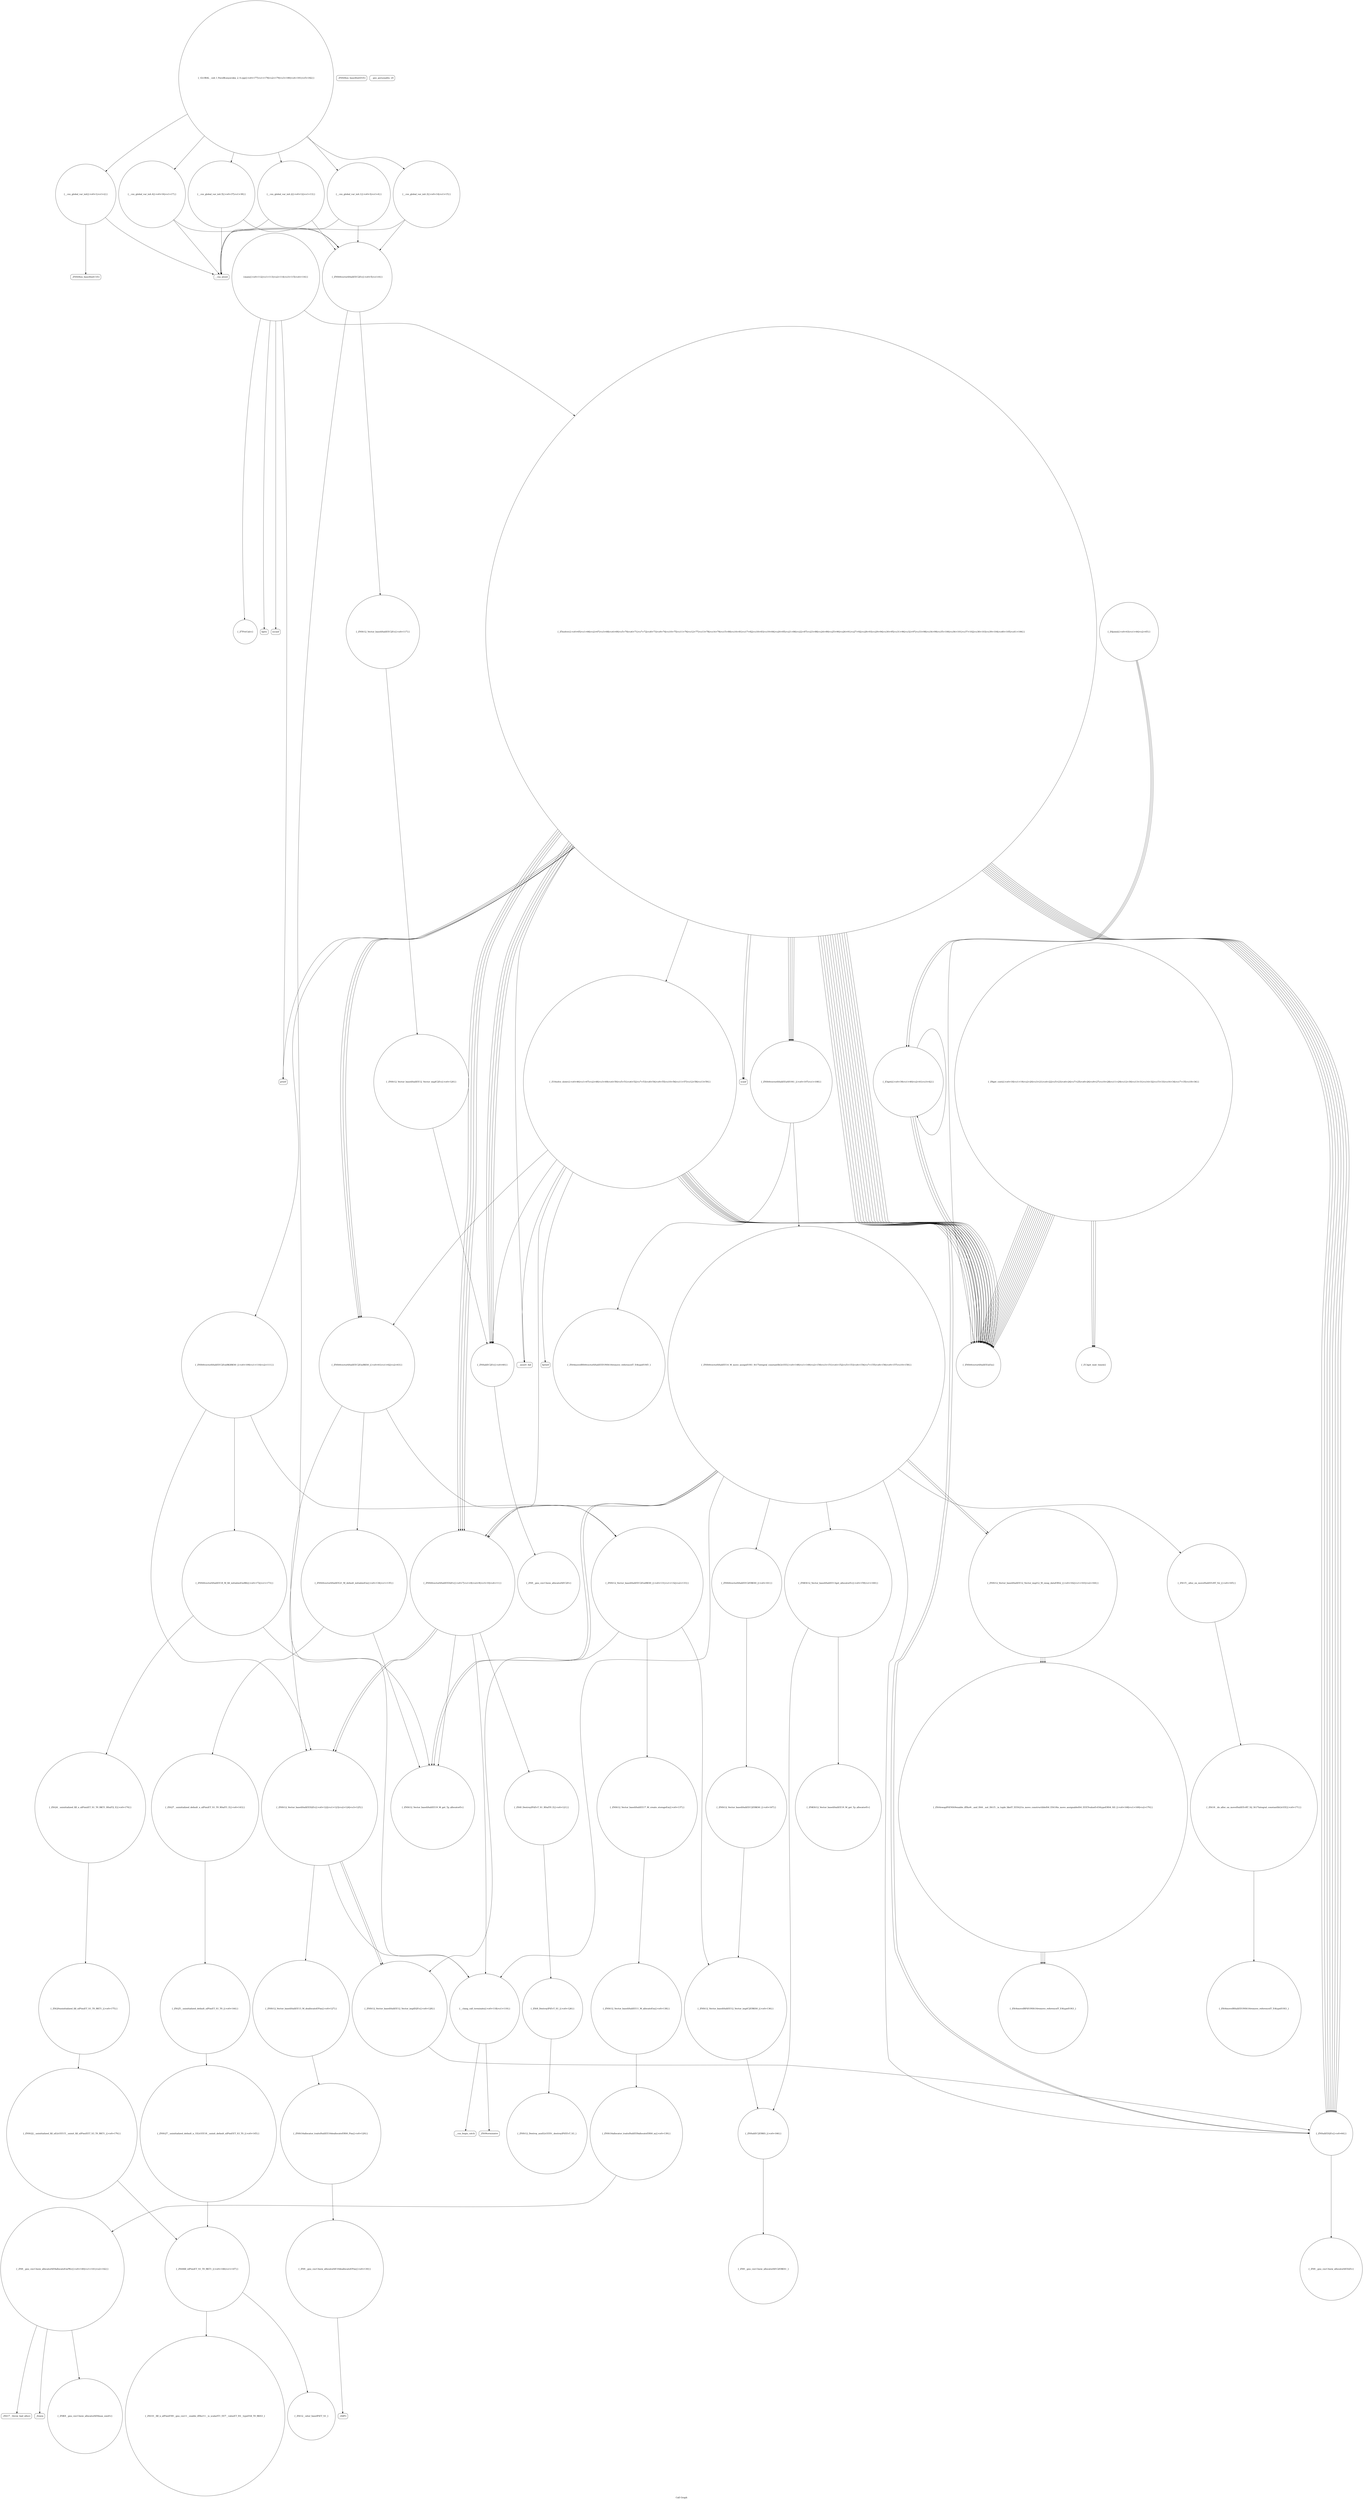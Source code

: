 digraph "Call Graph" {
	label="Call Graph";

	Node0x5607cd81ee10 [shape=record,shape=circle,label="{__cxx_global_var_init|{<s0>1|<s1>2}}"];
	Node0x5607cd81ee10:s0 -> Node0x5607cd81ee90[color=black];
	Node0x5607cd81ee10:s1 -> Node0x5607cd81ef90[color=black];
	Node0x5607cd820490 [shape=record,shape=circle,label="{_ZNSt16allocator_traitsISaIiEE10deallocateERS0_Pim|{<s0>129}}"];
	Node0x5607cd820490:s0 -> Node0x5607cd820510[color=black];
	Node0x5607cd81f190 [shape=record,shape=circle,label="{_ZNSt6vectorIiSaIiEED2Ev|{<s0>7|<s1>8|<s2>9|<s3>10|<s4>11}}"];
	Node0x5607cd81f190:s0 -> Node0x5607cd820190[color=black];
	Node0x5607cd81f190:s1 -> Node0x5607cd820110[color=black];
	Node0x5607cd81f190:s2 -> Node0x5607cd820210[color=black];
	Node0x5607cd81f190:s3 -> Node0x5607cd820210[color=black];
	Node0x5607cd81f190:s4 -> Node0x5607cd81fe90[color=black];
	Node0x5607cd821830 [shape=record,shape=circle,label="{_ZNSt12_Vector_baseIiSaIiEE17_M_create_storageEm|{<s0>137}}"];
	Node0x5607cd821830:s0 -> Node0x5607cd821930[color=black];
	Node0x5607cd81f510 [shape=record,shape=circle,label="{__cxx_global_var_init.5|{<s0>37|<s1>38}}"];
	Node0x5607cd81f510:s0 -> Node0x5607cd81f110[color=black];
	Node0x5607cd81f510:s1 -> Node0x5607cd81ef90[color=black];
	Node0x5607cd821bb0 [shape=record,shape=Mrecord,label="{_Znwm}"];
	Node0x5607cd81f890 [shape=record,shape=circle,label="{_ZNSaIiED2Ev|{<s0>64}}"];
	Node0x5607cd81f890:s0 -> Node0x5607cd821630[color=black];
	Node0x5607cd821f30 [shape=record,shape=circle,label="{_ZNSt6vectorIiSaIiEE14_M_move_assignEOS1_St17integral_constantIbLb1EE|{<s0>148|<s1>149|<s2>150|<s3>151|<s4>152|<s5>153|<s6>154|<s7>155|<s8>156|<s9>157|<s10>158}}"];
	Node0x5607cd821f30:s0 -> Node0x5607cd822030[color=black];
	Node0x5607cd821f30:s1 -> Node0x5607cd8220b0[color=black];
	Node0x5607cd821f30:s2 -> Node0x5607cd81f890[color=black];
	Node0x5607cd821f30:s3 -> Node0x5607cd822130[color=black];
	Node0x5607cd821f30:s4 -> Node0x5607cd822130[color=black];
	Node0x5607cd821f30:s5 -> Node0x5607cd820190[color=black];
	Node0x5607cd821f30:s6 -> Node0x5607cd820190[color=black];
	Node0x5607cd821f30:s7 -> Node0x5607cd8221b0[color=black];
	Node0x5607cd821f30:s8 -> Node0x5607cd81f190[color=black];
	Node0x5607cd821f30:s9 -> Node0x5607cd81f190[color=black];
	Node0x5607cd821f30:s10 -> Node0x5607cd81fe90[color=black];
	Node0x5607cd81fc10 [shape=record,shape=Mrecord,label="{printf}"];
	Node0x5607cd8222b0 [shape=record,shape=circle,label="{_ZNSaIiEC2ERKS_|{<s0>166}}"];
	Node0x5607cd8222b0:s0 -> Node0x5607cd8218b0[color=black];
	Node0x5607cd81ff90 [shape=record,shape=Mrecord,label="{_ZSt9terminatev}"];
	Node0x5607cd822630 [shape=record,shape=circle,label="{_ZSt24__uninitialized_fill_n_aIPimiiET_S1_T0_RKT1_RSaIT2_E|{<s0>174}}"];
	Node0x5607cd822630:s0 -> Node0x5607cd8226b0[color=black];
	Node0x5607cd820310 [shape=record,shape=circle,label="{_ZNSt12_Destroy_auxILb1EE9__destroyIPiEEvT_S3_}"];
	Node0x5607cd81f010 [shape=record,shape=circle,label="{_Z7PreCalcv}"];
	Node0x5607cd8216b0 [shape=record,shape=circle,label="{_ZNSt12_Vector_baseIiSaIiEEC2EmRKS0_|{<s0>131|<s1>132|<s2>133}}"];
	Node0x5607cd8216b0:s0 -> Node0x5607cd8217b0[color=black];
	Node0x5607cd8216b0:s1 -> Node0x5607cd821830[color=black];
	Node0x5607cd8216b0:s2 -> Node0x5607cd820410[color=black];
	Node0x5607cd81f390 [shape=record,shape=circle,label="{_Z13get_wait_timeiii}"];
	Node0x5607cd821a30 [shape=record,shape=circle,label="{_ZN9__gnu_cxx13new_allocatorIiE8allocateEmPKv|{<s0>140|<s1>141|<s2>142}}"];
	Node0x5607cd821a30:s0 -> Node0x5607cd821ab0[color=black];
	Node0x5607cd821a30:s1 -> Node0x5607cd821b30[color=black];
	Node0x5607cd821a30:s2 -> Node0x5607cd821bb0[color=black];
	Node0x5607cd81f710 [shape=record,shape=circle,label="{_ZNSaIiEC2Ev|{<s0>60}}"];
	Node0x5607cd81f710:s0 -> Node0x5607cd820090[color=black];
	Node0x5607cd821db0 [shape=record,shape=circle,label="{_ZSt6fill_nIPimiET_S1_T0_RKT1_|{<s0>146|<s1>147}}"];
	Node0x5607cd821db0:s0 -> Node0x5607cd821eb0[color=black];
	Node0x5607cd821db0:s1 -> Node0x5607cd821e30[color=black];
	Node0x5607cd81fa90 [shape=record,shape=Mrecord,label="{scanf}"];
	Node0x5607cd822130 [shape=record,shape=circle,label="{_ZNSt12_Vector_baseIiSaIiEE12_Vector_impl12_M_swap_dataERS2_|{<s0>162|<s1>163|<s2>164}}"];
	Node0x5607cd822130:s0 -> Node0x5607cd8223b0[color=black];
	Node0x5607cd822130:s1 -> Node0x5607cd8223b0[color=black];
	Node0x5607cd822130:s2 -> Node0x5607cd8223b0[color=black];
	Node0x5607cd81fe10 [shape=record,shape=circle,label="{_ZNSt12_Vector_baseIiSaIiEEC2Ev|{<s0>117}}"];
	Node0x5607cd81fe10:s0 -> Node0x5607cd820010[color=black];
	Node0x5607cd8224b0 [shape=record,shape=circle,label="{_ZSt18__do_alloc_on_moveISaIiEEvRT_S2_St17integral_constantIbLb1EE|{<s0>171}}"];
	Node0x5607cd8224b0:s0 -> Node0x5607cd822530[color=black];
	Node0x5607cd820190 [shape=record,shape=circle,label="{_ZNSt12_Vector_baseIiSaIiEE19_M_get_Tp_allocatorEv}"];
	Node0x5607cd81ee90 [shape=record,shape=Mrecord,label="{_ZNSt8ios_base4InitC1Ev}"];
	Node0x5607cd820510 [shape=record,shape=circle,label="{_ZN9__gnu_cxx13new_allocatorIiE10deallocateEPim|{<s0>130}}"];
	Node0x5607cd820510:s0 -> Node0x5607cd820590[color=black];
	Node0x5607cd81f210 [shape=record,shape=circle,label="{__cxx_global_var_init.2|{<s0>12|<s1>13}}"];
	Node0x5607cd81f210:s0 -> Node0x5607cd81f110[color=black];
	Node0x5607cd81f210:s1 -> Node0x5607cd81ef90[color=black];
	Node0x5607cd8218b0 [shape=record,shape=circle,label="{_ZN9__gnu_cxx13new_allocatorIiEC2ERKS1_}"];
	Node0x5607cd81f590 [shape=record,shape=circle,label="{_Z3geti|{<s0>39|<s1>40|<s2>41|<s3>42}}"];
	Node0x5607cd81f590:s0 -> Node0x5607cd81f490[color=black];
	Node0x5607cd81f590:s1 -> Node0x5607cd81f490[color=black];
	Node0x5607cd81f590:s2 -> Node0x5607cd81f590[color=black];
	Node0x5607cd81f590:s3 -> Node0x5607cd81f490[color=black];
	Node0x5607cd821c30 [shape=record,shape=circle,label="{_ZSt27__uninitialized_default_n_aIPimiET_S1_T0_RSaIT1_E|{<s0>143}}"];
	Node0x5607cd821c30:s0 -> Node0x5607cd821cb0[color=black];
	Node0x5607cd81f910 [shape=record,shape=Mrecord,label="{__assert_fail}"];
	Node0x5607cd821fb0 [shape=record,shape=circle,label="{_ZSt4moveIRSt6vectorIiSaIiEEEONSt16remove_referenceIT_E4typeEOS5_}"];
	Node0x5607cd81fc90 [shape=record,shape=circle,label="{main|{<s0>112|<s1>113|<s2>114|<s3>115|<s4>116}}"];
	Node0x5607cd81fc90:s0 -> Node0x5607cd81f010[color=black];
	Node0x5607cd81fc90:s1 -> Node0x5607cd81fd10[color=black];
	Node0x5607cd81fc90:s2 -> Node0x5607cd81fd90[color=black];
	Node0x5607cd81fc90:s3 -> Node0x5607cd81fc10[color=black];
	Node0x5607cd81fc90:s4 -> Node0x5607cd81fa10[color=black];
	Node0x5607cd822330 [shape=record,shape=circle,label="{_ZNSt12_Vector_baseIiSaIiEEC2ERKS0_|{<s0>167}}"];
	Node0x5607cd822330:s0 -> Node0x5607cd8217b0[color=black];
	Node0x5607cd820010 [shape=record,shape=circle,label="{_ZNSt12_Vector_baseIiSaIiEE12_Vector_implC2Ev|{<s0>120}}"];
	Node0x5607cd820010:s0 -> Node0x5607cd81f710[color=black];
	Node0x5607cd8226b0 [shape=record,shape=circle,label="{_ZSt20uninitialized_fill_nIPimiET_S1_T0_RKT1_|{<s0>175}}"];
	Node0x5607cd8226b0:s0 -> Node0x5607cd822730[color=black];
	Node0x5607cd820390 [shape=record,shape=circle,label="{_ZNSt12_Vector_baseIiSaIiEE13_M_deallocateEPim|{<s0>127}}"];
	Node0x5607cd820390:s0 -> Node0x5607cd820490[color=black];
	Node0x5607cd81f090 [shape=record,shape=circle,label="{__cxx_global_var_init.1|{<s0>3|<s1>4}}"];
	Node0x5607cd81f090:s0 -> Node0x5607cd81f110[color=black];
	Node0x5607cd81f090:s1 -> Node0x5607cd81ef90[color=black];
	Node0x5607cd821730 [shape=record,shape=circle,label="{_ZNSt6vectorIiSaIiEE21_M_default_initializeEm|{<s0>134|<s1>135}}"];
	Node0x5607cd821730:s0 -> Node0x5607cd820190[color=black];
	Node0x5607cd821730:s1 -> Node0x5607cd821c30[color=black];
	Node0x5607cd81f410 [shape=record,shape=circle,label="{_Z8get_costi|{<s0>18|<s1>19|<s2>20|<s3>21|<s4>22|<s5>23|<s6>24|<s7>25|<s8>26|<s9>27|<s10>28|<s11>29|<s12>30|<s13>31|<s14>32|<s15>33|<s16>34|<s17>35|<s18>36}}"];
	Node0x5607cd81f410:s0 -> Node0x5607cd81f490[color=black];
	Node0x5607cd81f410:s1 -> Node0x5607cd81f490[color=black];
	Node0x5607cd81f410:s2 -> Node0x5607cd81f490[color=black];
	Node0x5607cd81f410:s3 -> Node0x5607cd81f490[color=black];
	Node0x5607cd81f410:s4 -> Node0x5607cd81f490[color=black];
	Node0x5607cd81f410:s5 -> Node0x5607cd81f490[color=black];
	Node0x5607cd81f410:s6 -> Node0x5607cd81f390[color=black];
	Node0x5607cd81f410:s7 -> Node0x5607cd81f490[color=black];
	Node0x5607cd81f410:s8 -> Node0x5607cd81f490[color=black];
	Node0x5607cd81f410:s9 -> Node0x5607cd81f490[color=black];
	Node0x5607cd81f410:s10 -> Node0x5607cd81f490[color=black];
	Node0x5607cd81f410:s11 -> Node0x5607cd81f490[color=black];
	Node0x5607cd81f410:s12 -> Node0x5607cd81f390[color=black];
	Node0x5607cd81f410:s13 -> Node0x5607cd81f490[color=black];
	Node0x5607cd81f410:s14 -> Node0x5607cd81f490[color=black];
	Node0x5607cd81f410:s15 -> Node0x5607cd81f490[color=black];
	Node0x5607cd81f410:s16 -> Node0x5607cd81f490[color=black];
	Node0x5607cd81f410:s17 -> Node0x5607cd81f490[color=black];
	Node0x5607cd81f410:s18 -> Node0x5607cd81f390[color=black];
	Node0x5607cd821ab0 [shape=record,shape=circle,label="{_ZNK9__gnu_cxx13new_allocatorIiE8max_sizeEv}"];
	Node0x5607cd81f790 [shape=record,shape=circle,label="{_ZNSt6vectorIiSaIiEEC2EmRKS0_|{<s0>61|<s1>62|<s2>63}}"];
	Node0x5607cd81f790:s0 -> Node0x5607cd8216b0[color=black];
	Node0x5607cd81f790:s1 -> Node0x5607cd821730[color=black];
	Node0x5607cd81f790:s2 -> Node0x5607cd820210[color=black];
	Node0x5607cd821e30 [shape=record,shape=circle,label="{_ZSt10__fill_n_aIPimiEN9__gnu_cxx11__enable_ifIXsr11__is_scalarIT1_EE7__valueET_E6__typeES4_T0_RKS3_}"];
	Node0x5607cd81fb10 [shape=record,shape=circle,label="{_ZNSt6vectorIiSaIiEEaSEOS1_|{<s0>107|<s1>108}}"];
	Node0x5607cd81fb10:s0 -> Node0x5607cd821fb0[color=black];
	Node0x5607cd81fb10:s1 -> Node0x5607cd821f30[color=black];
	Node0x5607cd8221b0 [shape=record,shape=circle,label="{_ZSt15__alloc_on_moveISaIiEEvRT_S2_|{<s0>165}}"];
	Node0x5607cd8221b0:s0 -> Node0x5607cd8224b0[color=black];
	Node0x5607cd81fe90 [shape=record,shape=circle,label="{__clang_call_terminate|{<s0>118|<s1>119}}"];
	Node0x5607cd81fe90:s0 -> Node0x5607cd81ff10[color=black];
	Node0x5607cd81fe90:s1 -> Node0x5607cd81ff90[color=black];
	Node0x5607cd822530 [shape=record,shape=circle,label="{_ZSt4moveIRSaIiEEONSt16remove_referenceIT_E4typeEOS3_}"];
	Node0x5607cd820210 [shape=record,shape=circle,label="{_ZNSt12_Vector_baseIiSaIiEED2Ev|{<s0>122|<s1>123|<s2>124|<s3>125}}"];
	Node0x5607cd820210:s0 -> Node0x5607cd820390[color=black];
	Node0x5607cd820210:s1 -> Node0x5607cd820410[color=black];
	Node0x5607cd820210:s2 -> Node0x5607cd820410[color=black];
	Node0x5607cd820210:s3 -> Node0x5607cd81fe90[color=black];
	Node0x5607cd81ef10 [shape=record,shape=Mrecord,label="{_ZNSt8ios_base4InitD1Ev}"];
	Node0x5607cd820590 [shape=record,shape=Mrecord,label="{_ZdlPv}"];
	Node0x5607cd81f290 [shape=record,shape=circle,label="{__cxx_global_var_init.3|{<s0>14|<s1>15}}"];
	Node0x5607cd81f290:s0 -> Node0x5607cd81f110[color=black];
	Node0x5607cd81f290:s1 -> Node0x5607cd81ef90[color=black];
	Node0x5607cd821930 [shape=record,shape=circle,label="{_ZNSt12_Vector_baseIiSaIiEE11_M_allocateEm|{<s0>138}}"];
	Node0x5607cd821930:s0 -> Node0x5607cd8219b0[color=black];
	Node0x5607cd81f610 [shape=record,shape=circle,label="{_Z4joinii|{<s0>43|<s1>44|<s2>45}}"];
	Node0x5607cd81f610:s0 -> Node0x5607cd81f590[color=black];
	Node0x5607cd81f610:s1 -> Node0x5607cd81f590[color=black];
	Node0x5607cd81f610:s2 -> Node0x5607cd81f490[color=black];
	Node0x5607cd821cb0 [shape=record,shape=circle,label="{_ZSt25__uninitialized_default_nIPimET_S1_T0_|{<s0>144}}"];
	Node0x5607cd821cb0:s0 -> Node0x5607cd821d30[color=black];
	Node0x5607cd81f990 [shape=record,shape=Mrecord,label="{fprintf}"];
	Node0x5607cd822030 [shape=record,shape=circle,label="{_ZNKSt12_Vector_baseIiSaIiEE13get_allocatorEv|{<s0>159|<s1>160}}"];
	Node0x5607cd822030:s0 -> Node0x5607cd822230[color=black];
	Node0x5607cd822030:s1 -> Node0x5607cd8222b0[color=black];
	Node0x5607cd81fd10 [shape=record,shape=Mrecord,label="{fgets}"];
	Node0x5607cd8223b0 [shape=record,shape=circle,label="{_ZSt4swapIPiENSt9enable_ifIXsr6__and_ISt6__not_ISt15__is_tuple_likeIT_EESt21is_move_constructibleIS4_ESt18is_move_assignableIS4_EEE5valueEvE4typeERS4_SD_|{<s0>168|<s1>169|<s2>170}}"];
	Node0x5607cd8223b0:s0 -> Node0x5607cd822430[color=black];
	Node0x5607cd8223b0:s1 -> Node0x5607cd822430[color=black];
	Node0x5607cd8223b0:s2 -> Node0x5607cd822430[color=black];
	Node0x5607cd820090 [shape=record,shape=circle,label="{_ZN9__gnu_cxx13new_allocatorIiEC2Ev}"];
	Node0x5607cd822730 [shape=record,shape=circle,label="{_ZNSt22__uninitialized_fill_nILb1EE15__uninit_fill_nIPimiEET_S3_T0_RKT1_|{<s0>176}}"];
	Node0x5607cd822730:s0 -> Node0x5607cd821db0[color=black];
	Node0x5607cd820410 [shape=record,shape=circle,label="{_ZNSt12_Vector_baseIiSaIiEE12_Vector_implD2Ev|{<s0>128}}"];
	Node0x5607cd820410:s0 -> Node0x5607cd81f890[color=black];
	Node0x5607cd81f110 [shape=record,shape=circle,label="{_ZNSt6vectorIiSaIiEEC2Ev|{<s0>5|<s1>6}}"];
	Node0x5607cd81f110:s0 -> Node0x5607cd81fe10[color=black];
	Node0x5607cd81f110:s1 -> Node0x5607cd81fe90[color=black];
	Node0x5607cd8217b0 [shape=record,shape=circle,label="{_ZNSt12_Vector_baseIiSaIiEE12_Vector_implC2ERKS0_|{<s0>136}}"];
	Node0x5607cd8217b0:s0 -> Node0x5607cd8222b0[color=black];
	Node0x5607cd81f490 [shape=record,shape=circle,label="{_ZNSt6vectorIiSaIiEEixEm}"];
	Node0x5607cd821b30 [shape=record,shape=Mrecord,label="{_ZSt17__throw_bad_allocv}"];
	Node0x5607cd81f810 [shape=record,shape=Mrecord,label="{__gxx_personality_v0}"];
	Node0x5607cd821eb0 [shape=record,shape=circle,label="{_ZSt12__niter_baseIPiET_S1_}"];
	Node0x5607cd81fb90 [shape=record,shape=circle,label="{_ZNSt6vectorIiSaIiEEC2EmRKiRKS0_|{<s0>109|<s1>110|<s2>111}}"];
	Node0x5607cd81fb90:s0 -> Node0x5607cd8216b0[color=black];
	Node0x5607cd81fb90:s1 -> Node0x5607cd8225b0[color=black];
	Node0x5607cd81fb90:s2 -> Node0x5607cd820210[color=black];
	Node0x5607cd822230 [shape=record,shape=circle,label="{_ZNKSt12_Vector_baseIiSaIiEE19_M_get_Tp_allocatorEv}"];
	Node0x5607cd81ff10 [shape=record,shape=Mrecord,label="{__cxa_begin_catch}"];
	Node0x5607cd8225b0 [shape=record,shape=circle,label="{_ZNSt6vectorIiSaIiEE18_M_fill_initializeEmRKi|{<s0>172|<s1>173}}"];
	Node0x5607cd8225b0:s0 -> Node0x5607cd820190[color=black];
	Node0x5607cd8225b0:s1 -> Node0x5607cd822630[color=black];
	Node0x5607cd820290 [shape=record,shape=circle,label="{_ZSt8_DestroyIPiEvT_S1_|{<s0>126}}"];
	Node0x5607cd820290:s0 -> Node0x5607cd820310[color=black];
	Node0x5607cd81ef90 [shape=record,shape=Mrecord,label="{__cxa_atexit}"];
	Node0x5607cd821630 [shape=record,shape=circle,label="{_ZN9__gnu_cxx13new_allocatorIiED2Ev}"];
	Node0x5607cd81f310 [shape=record,shape=circle,label="{__cxx_global_var_init.4|{<s0>16|<s1>17}}"];
	Node0x5607cd81f310:s0 -> Node0x5607cd81f110[color=black];
	Node0x5607cd81f310:s1 -> Node0x5607cd81ef90[color=black];
	Node0x5607cd8219b0 [shape=record,shape=circle,label="{_ZNSt16allocator_traitsISaIiEE8allocateERS0_m|{<s0>139}}"];
	Node0x5607cd8219b0:s0 -> Node0x5607cd821a30[color=black];
	Node0x5607cd81f690 [shape=record,shape=circle,label="{_Z10solve_slowv|{<s0>46|<s1>47|<s2>48|<s3>49|<s4>50|<s5>51|<s6>52|<s7>53|<s8>54|<s9>55|<s10>56|<s11>57|<s12>58|<s13>59}}"];
	Node0x5607cd81f690:s0 -> Node0x5607cd81f710[color=black];
	Node0x5607cd81f690:s1 -> Node0x5607cd81f790[color=black];
	Node0x5607cd81f690:s2 -> Node0x5607cd81f890[color=black];
	Node0x5607cd81f690:s3 -> Node0x5607cd81f490[color=black];
	Node0x5607cd81f690:s4 -> Node0x5607cd81f890[color=black];
	Node0x5607cd81f690:s5 -> Node0x5607cd81f490[color=black];
	Node0x5607cd81f690:s6 -> Node0x5607cd81f490[color=black];
	Node0x5607cd81f690:s7 -> Node0x5607cd81f490[color=black];
	Node0x5607cd81f690:s8 -> Node0x5607cd81f490[color=black];
	Node0x5607cd81f690:s9 -> Node0x5607cd81f910[color=black];
	Node0x5607cd81f690:s10 -> Node0x5607cd81f490[color=black];
	Node0x5607cd81f690:s11 -> Node0x5607cd81f490[color=black];
	Node0x5607cd81f690:s12 -> Node0x5607cd81f190[color=black];
	Node0x5607cd81f690:s13 -> Node0x5607cd81f990[color=black];
	Node0x5607cd821d30 [shape=record,shape=circle,label="{_ZNSt27__uninitialized_default_n_1ILb1EE18__uninit_default_nIPimEET_S3_T0_|{<s0>145}}"];
	Node0x5607cd821d30:s0 -> Node0x5607cd821db0[color=black];
	Node0x5607cd81fa10 [shape=record,shape=circle,label="{_Z5solvev|{<s0>65|<s1>66|<s2>67|<s3>68|<s4>69|<s5>70|<s6>71|<s7>72|<s8>73|<s9>74|<s10>75|<s11>76|<s12>77|<s13>78|<s14>79|<s15>80|<s16>81|<s17>82|<s18>83|<s19>84|<s20>85|<s21>86|<s22>87|<s23>88|<s24>89|<s25>90|<s26>91|<s27>92|<s28>93|<s29>94|<s30>95|<s31>96|<s32>97|<s33>98|<s34>99|<s35>100|<s36>101|<s37>102|<s38>103|<s39>104|<s40>105|<s41>106}}"];
	Node0x5607cd81fa10:s0 -> Node0x5607cd81fa90[color=black];
	Node0x5607cd81fa10:s1 -> Node0x5607cd81f710[color=black];
	Node0x5607cd81fa10:s2 -> Node0x5607cd81f790[color=black];
	Node0x5607cd81fa10:s3 -> Node0x5607cd81fb10[color=black];
	Node0x5607cd81fa10:s4 -> Node0x5607cd81f190[color=black];
	Node0x5607cd81fa10:s5 -> Node0x5607cd81f890[color=black];
	Node0x5607cd81fa10:s6 -> Node0x5607cd81f710[color=black];
	Node0x5607cd81fa10:s7 -> Node0x5607cd81f790[color=black];
	Node0x5607cd81fa10:s8 -> Node0x5607cd81fb10[color=black];
	Node0x5607cd81fa10:s9 -> Node0x5607cd81f190[color=black];
	Node0x5607cd81fa10:s10 -> Node0x5607cd81f890[color=black];
	Node0x5607cd81fa10:s11 -> Node0x5607cd81f710[color=black];
	Node0x5607cd81fa10:s12 -> Node0x5607cd81f790[color=black];
	Node0x5607cd81fa10:s13 -> Node0x5607cd81fb10[color=black];
	Node0x5607cd81fa10:s14 -> Node0x5607cd81f190[color=black];
	Node0x5607cd81fa10:s15 -> Node0x5607cd81f890[color=black];
	Node0x5607cd81fa10:s16 -> Node0x5607cd81f710[color=black];
	Node0x5607cd81fa10:s17 -> Node0x5607cd81fb90[color=black];
	Node0x5607cd81fa10:s18 -> Node0x5607cd81fb10[color=black];
	Node0x5607cd81fa10:s19 -> Node0x5607cd81f190[color=black];
	Node0x5607cd81fa10:s20 -> Node0x5607cd81f890[color=black];
	Node0x5607cd81fa10:s21 -> Node0x5607cd81f490[color=black];
	Node0x5607cd81fa10:s22 -> Node0x5607cd81f490[color=black];
	Node0x5607cd81fa10:s23 -> Node0x5607cd81f490[color=black];
	Node0x5607cd81fa10:s24 -> Node0x5607cd81fa90[color=black];
	Node0x5607cd81fa10:s25 -> Node0x5607cd81f490[color=black];
	Node0x5607cd81fa10:s26 -> Node0x5607cd81f490[color=black];
	Node0x5607cd81fa10:s27 -> Node0x5607cd81f490[color=black];
	Node0x5607cd81fa10:s28 -> Node0x5607cd81f490[color=black];
	Node0x5607cd81fa10:s29 -> Node0x5607cd81f490[color=black];
	Node0x5607cd81fa10:s30 -> Node0x5607cd81f490[color=black];
	Node0x5607cd81fa10:s31 -> Node0x5607cd81f890[color=black];
	Node0x5607cd81fa10:s32 -> Node0x5607cd81f890[color=black];
	Node0x5607cd81fa10:s33 -> Node0x5607cd81f890[color=black];
	Node0x5607cd81fa10:s34 -> Node0x5607cd81f890[color=black];
	Node0x5607cd81fa10:s35 -> Node0x5607cd81f490[color=black];
	Node0x5607cd81fa10:s36 -> Node0x5607cd81f490[color=black];
	Node0x5607cd81fa10:s37 -> Node0x5607cd81f490[color=black];
	Node0x5607cd81fa10:s38 -> Node0x5607cd81f490[color=black];
	Node0x5607cd81fa10:s39 -> Node0x5607cd81f910[color=black];
	Node0x5607cd81fa10:s40 -> Node0x5607cd81f690[color=black];
	Node0x5607cd81fa10:s41 -> Node0x5607cd81fc10[color=black];
	Node0x5607cd8220b0 [shape=record,shape=circle,label="{_ZNSt6vectorIiSaIiEEC2ERKS0_|{<s0>161}}"];
	Node0x5607cd8220b0:s0 -> Node0x5607cd822330[color=black];
	Node0x5607cd81fd90 [shape=record,shape=Mrecord,label="{sscanf}"];
	Node0x5607cd822430 [shape=record,shape=circle,label="{_ZSt4moveIRPiEONSt16remove_referenceIT_E4typeEOS3_}"];
	Node0x5607cd820110 [shape=record,shape=circle,label="{_ZSt8_DestroyIPiiEvT_S1_RSaIT0_E|{<s0>121}}"];
	Node0x5607cd820110:s0 -> Node0x5607cd820290[color=black];
	Node0x5607cd8227b0 [shape=record,shape=circle,label="{_GLOBAL__sub_I_PavelKunyavskiy_2_0.cpp|{<s0>177|<s1>178|<s2>179|<s3>180|<s4>181|<s5>182}}"];
	Node0x5607cd8227b0:s0 -> Node0x5607cd81ee10[color=black];
	Node0x5607cd8227b0:s1 -> Node0x5607cd81f090[color=black];
	Node0x5607cd8227b0:s2 -> Node0x5607cd81f210[color=black];
	Node0x5607cd8227b0:s3 -> Node0x5607cd81f290[color=black];
	Node0x5607cd8227b0:s4 -> Node0x5607cd81f310[color=black];
	Node0x5607cd8227b0:s5 -> Node0x5607cd81f510[color=black];
}
